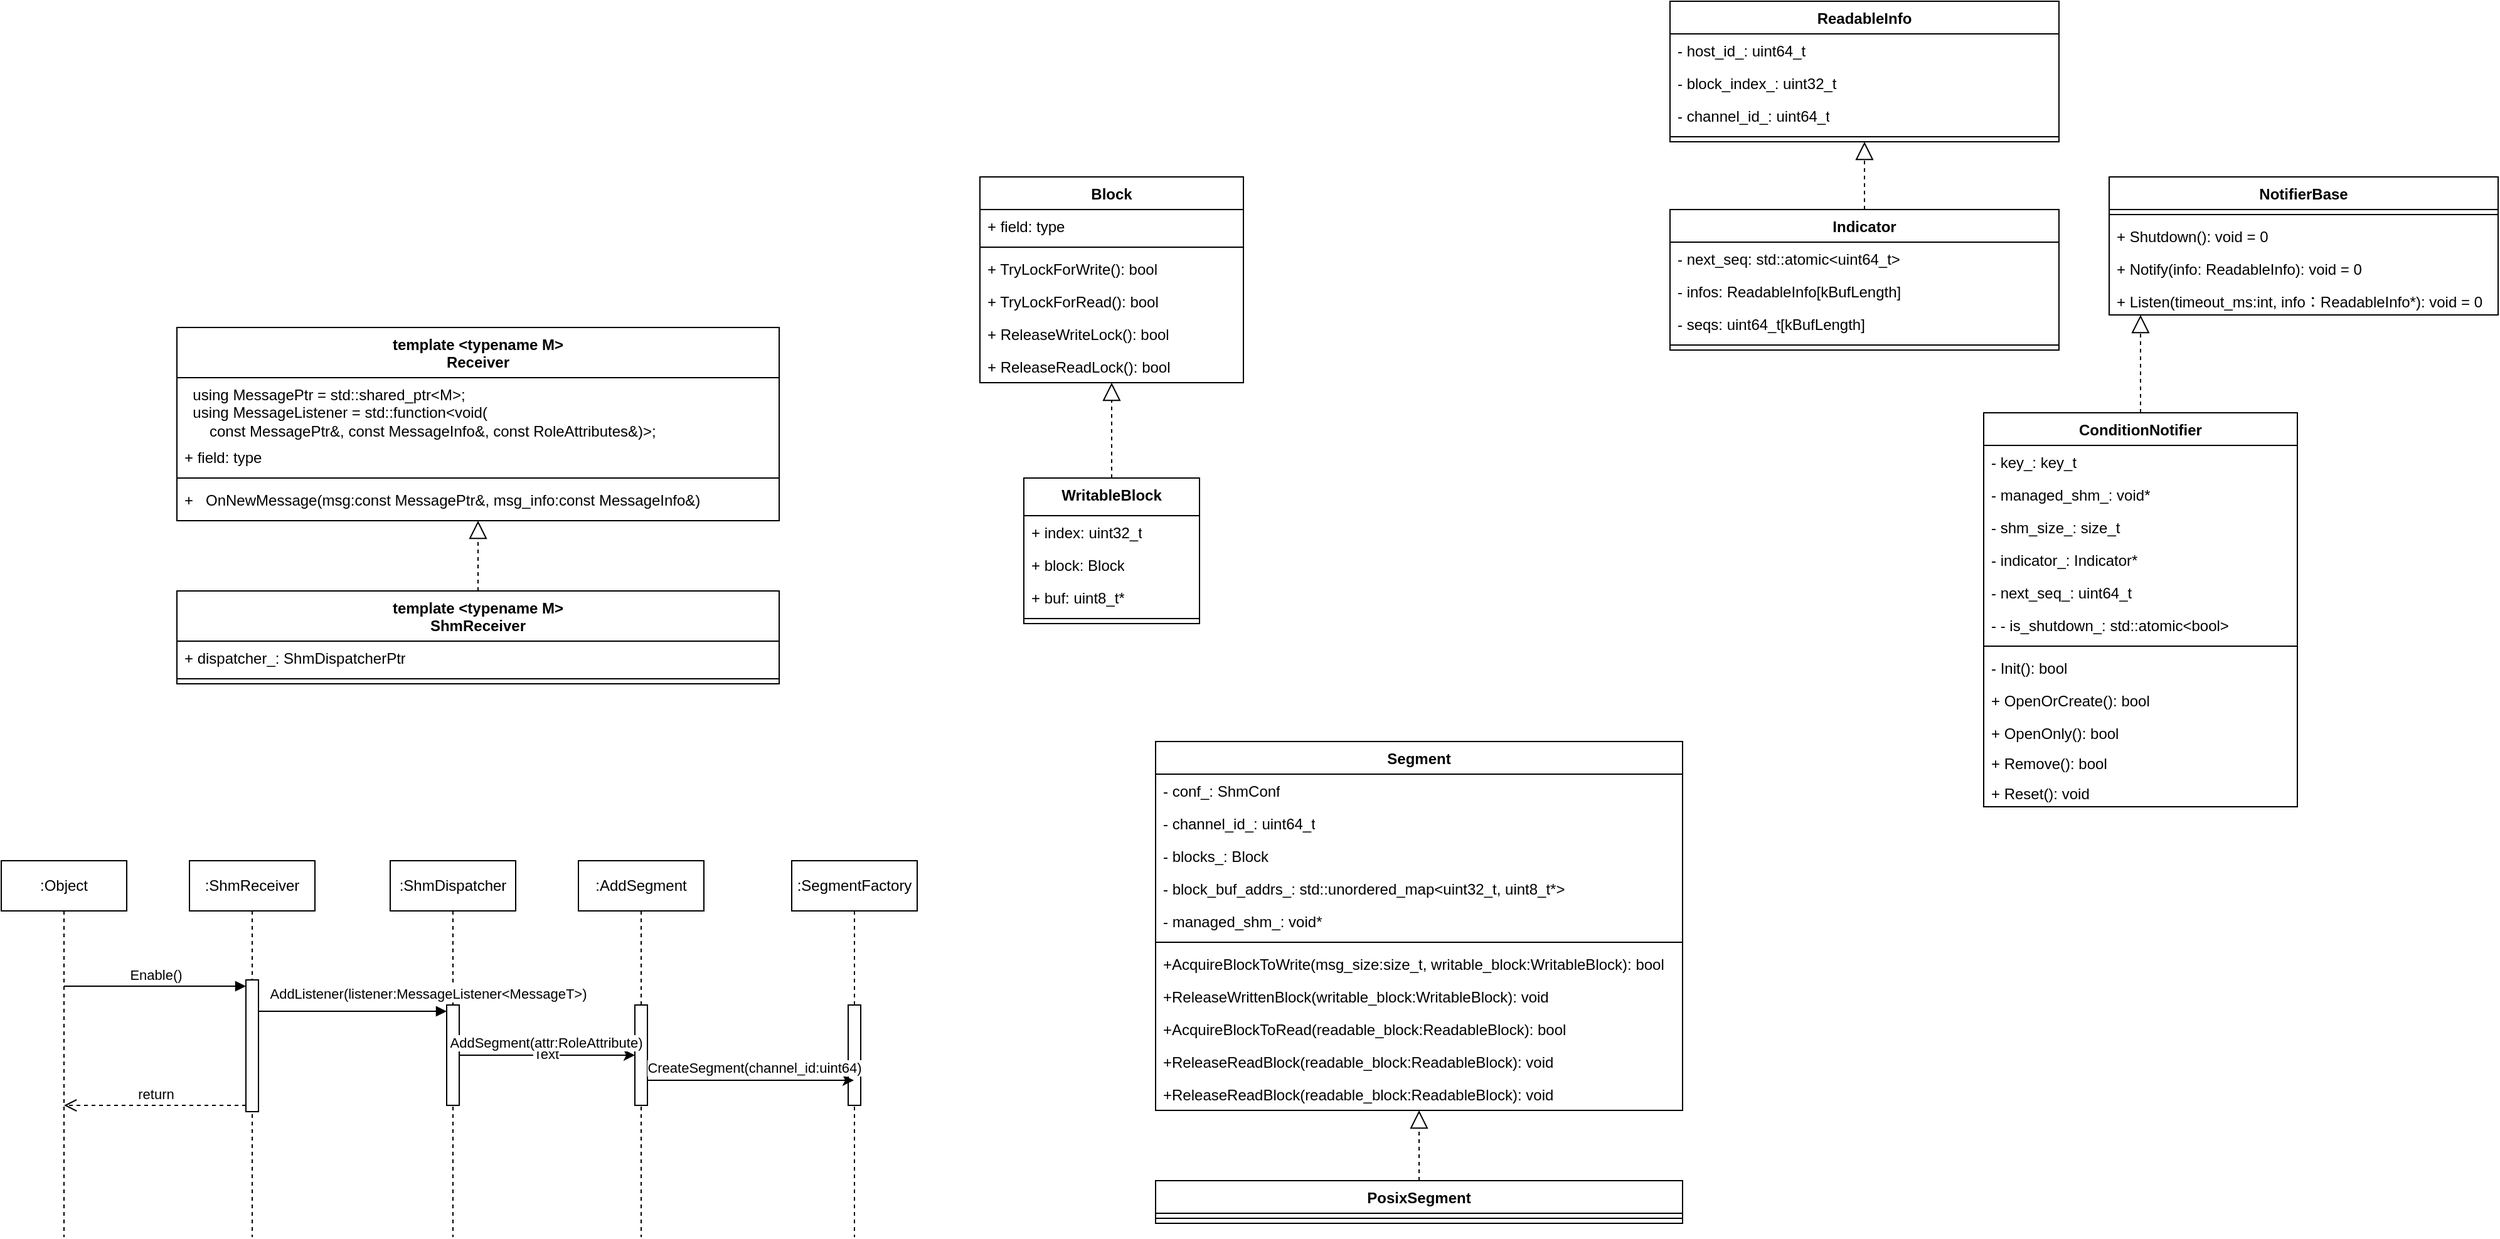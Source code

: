 <mxfile version="22.1.9" type="github">
  <diagram name="第 1 页" id="JhB41wdzhbessd_QbkDU">
    <mxGraphModel dx="567" dy="1469" grid="1" gridSize="10" guides="1" tooltips="1" connect="1" arrows="1" fold="1" page="1" pageScale="1" pageWidth="827" pageHeight="1169" math="0" shadow="0">
      <root>
        <mxCell id="0" />
        <mxCell id="1" parent="0" />
        <mxCell id="TvfbEHWfSeIX3GBcZRCY-2" value="template &amp;lt;typename M&amp;gt;&lt;br&gt;Receiver" style="swimlane;fontStyle=1;align=center;verticalAlign=top;childLayout=stackLayout;horizontal=1;startSize=40;horizontalStack=0;resizeParent=1;resizeParentMax=0;resizeLast=0;collapsible=1;marginBottom=0;whiteSpace=wrap;html=1;" vertex="1" parent="1">
          <mxGeometry x="310" y="160" width="480" height="154" as="geometry" />
        </mxCell>
        <mxCell id="TvfbEHWfSeIX3GBcZRCY-7" value="&lt;div&gt;&amp;nbsp; using MessagePtr = std::shared_ptr&amp;lt;M&amp;gt;;&lt;/div&gt;&lt;div&gt;&amp;nbsp; using MessageListener = std::function&amp;lt;void(&lt;/div&gt;&lt;div&gt;&amp;nbsp; &amp;nbsp; &amp;nbsp; const MessagePtr&amp;amp;, const MessageInfo&amp;amp;, const RoleAttributes&amp;amp;)&amp;gt;;&lt;/div&gt;" style="text;strokeColor=none;fillColor=none;align=left;verticalAlign=top;spacingLeft=4;spacingRight=4;overflow=hidden;rotatable=0;points=[[0,0.5],[1,0.5]];portConstraint=eastwest;whiteSpace=wrap;html=1;" vertex="1" parent="TvfbEHWfSeIX3GBcZRCY-2">
          <mxGeometry y="40" width="480" height="50" as="geometry" />
        </mxCell>
        <mxCell id="TvfbEHWfSeIX3GBcZRCY-3" value="+ field: type" style="text;strokeColor=none;fillColor=none;align=left;verticalAlign=top;spacingLeft=4;spacingRight=4;overflow=hidden;rotatable=0;points=[[0,0.5],[1,0.5]];portConstraint=eastwest;whiteSpace=wrap;html=1;" vertex="1" parent="TvfbEHWfSeIX3GBcZRCY-2">
          <mxGeometry y="90" width="480" height="26" as="geometry" />
        </mxCell>
        <mxCell id="TvfbEHWfSeIX3GBcZRCY-4" value="" style="line;strokeWidth=1;fillColor=none;align=left;verticalAlign=middle;spacingTop=-1;spacingLeft=3;spacingRight=3;rotatable=0;labelPosition=right;points=[];portConstraint=eastwest;strokeColor=inherit;" vertex="1" parent="TvfbEHWfSeIX3GBcZRCY-2">
          <mxGeometry y="116" width="480" height="8" as="geometry" />
        </mxCell>
        <mxCell id="TvfbEHWfSeIX3GBcZRCY-5" value="+&amp;nbsp; &amp;nbsp;OnNewMessage(msg:const MessagePtr&amp;amp;, msg_info:const MessageInfo&amp;amp;)" style="text;strokeColor=none;fillColor=none;align=left;verticalAlign=top;spacingLeft=4;spacingRight=4;overflow=hidden;rotatable=0;points=[[0,0.5],[1,0.5]];portConstraint=eastwest;whiteSpace=wrap;html=1;" vertex="1" parent="TvfbEHWfSeIX3GBcZRCY-2">
          <mxGeometry y="124" width="480" height="30" as="geometry" />
        </mxCell>
        <mxCell id="TvfbEHWfSeIX3GBcZRCY-8" value="template &amp;lt;typename M&amp;gt;&lt;br&gt;ShmReceiver" style="swimlane;fontStyle=1;align=center;verticalAlign=top;childLayout=stackLayout;horizontal=1;startSize=40;horizontalStack=0;resizeParent=1;resizeParentMax=0;resizeLast=0;collapsible=1;marginBottom=0;whiteSpace=wrap;html=1;" vertex="1" parent="1">
          <mxGeometry x="310" y="370" width="480" height="74" as="geometry" />
        </mxCell>
        <mxCell id="TvfbEHWfSeIX3GBcZRCY-10" value="+ dispatcher_: ShmDispatcherPtr" style="text;strokeColor=none;fillColor=none;align=left;verticalAlign=top;spacingLeft=4;spacingRight=4;overflow=hidden;rotatable=0;points=[[0,0.5],[1,0.5]];portConstraint=eastwest;whiteSpace=wrap;html=1;" vertex="1" parent="TvfbEHWfSeIX3GBcZRCY-8">
          <mxGeometry y="40" width="480" height="26" as="geometry" />
        </mxCell>
        <mxCell id="TvfbEHWfSeIX3GBcZRCY-11" value="" style="line;strokeWidth=1;fillColor=none;align=left;verticalAlign=middle;spacingTop=-1;spacingLeft=3;spacingRight=3;rotatable=0;labelPosition=right;points=[];portConstraint=eastwest;strokeColor=inherit;" vertex="1" parent="TvfbEHWfSeIX3GBcZRCY-8">
          <mxGeometry y="66" width="480" height="8" as="geometry" />
        </mxCell>
        <mxCell id="TvfbEHWfSeIX3GBcZRCY-16" value="" style="endArrow=block;dashed=1;endFill=0;endSize=12;html=1;rounded=0;edgeStyle=orthogonalEdgeStyle;" edge="1" parent="1" source="TvfbEHWfSeIX3GBcZRCY-8" target="TvfbEHWfSeIX3GBcZRCY-2">
          <mxGeometry width="160" relative="1" as="geometry">
            <mxPoint x="380" y="470" as="sourcePoint" />
            <mxPoint x="540" y="470" as="targetPoint" />
          </mxGeometry>
        </mxCell>
        <mxCell id="TvfbEHWfSeIX3GBcZRCY-17" value=":ShmReceiver" style="shape=umlLifeline;perimeter=lifelinePerimeter;whiteSpace=wrap;html=1;container=1;dropTarget=0;collapsible=0;recursiveResize=0;outlineConnect=0;portConstraint=eastwest;newEdgeStyle={&quot;curved&quot;:0,&quot;rounded&quot;:0};" vertex="1" parent="1">
          <mxGeometry x="320" y="585" width="100" height="300" as="geometry" />
        </mxCell>
        <mxCell id="TvfbEHWfSeIX3GBcZRCY-19" value="" style="html=1;points=[[0,0,0,0,5],[0,1,0,0,-5],[1,0,0,0,5],[1,1,0,0,-5]];perimeter=orthogonalPerimeter;outlineConnect=0;targetShapes=umlLifeline;portConstraint=eastwest;newEdgeStyle={&quot;curved&quot;:0,&quot;rounded&quot;:0};" vertex="1" parent="TvfbEHWfSeIX3GBcZRCY-17">
          <mxGeometry x="45" y="95" width="10" height="105" as="geometry" />
        </mxCell>
        <mxCell id="TvfbEHWfSeIX3GBcZRCY-18" value=":Object" style="shape=umlLifeline;perimeter=lifelinePerimeter;whiteSpace=wrap;html=1;container=1;dropTarget=0;collapsible=0;recursiveResize=0;outlineConnect=0;portConstraint=eastwest;newEdgeStyle={&quot;curved&quot;:0,&quot;rounded&quot;:0};" vertex="1" parent="1">
          <mxGeometry x="170" y="585" width="100" height="300" as="geometry" />
        </mxCell>
        <mxCell id="TvfbEHWfSeIX3GBcZRCY-20" value="Enable()" style="html=1;verticalAlign=bottom;endArrow=block;curved=0;rounded=0;entryX=0;entryY=0;entryDx=0;entryDy=5;edgeStyle=orthogonalEdgeStyle;" edge="1" target="TvfbEHWfSeIX3GBcZRCY-19" parent="1" source="TvfbEHWfSeIX3GBcZRCY-18">
          <mxGeometry x="0.001" relative="1" as="geometry">
            <mxPoint x="295" y="685" as="sourcePoint" />
            <Array as="points">
              <mxPoint x="260" y="685" />
              <mxPoint x="260" y="685" />
            </Array>
            <mxPoint as="offset" />
          </mxGeometry>
        </mxCell>
        <mxCell id="TvfbEHWfSeIX3GBcZRCY-21" value="return" style="html=1;verticalAlign=bottom;endArrow=open;dashed=1;endSize=8;curved=0;rounded=0;exitX=0;exitY=1;exitDx=0;exitDy=-5;edgeStyle=orthogonalEdgeStyle;" edge="1" source="TvfbEHWfSeIX3GBcZRCY-19" parent="1" target="TvfbEHWfSeIX3GBcZRCY-18">
          <mxGeometry relative="1" as="geometry">
            <mxPoint x="295" y="755" as="targetPoint" />
            <Array as="points">
              <mxPoint x="330" y="780" />
              <mxPoint x="330" y="780" />
            </Array>
          </mxGeometry>
        </mxCell>
        <mxCell id="TvfbEHWfSeIX3GBcZRCY-22" value=":ShmDispatcher" style="shape=umlLifeline;perimeter=lifelinePerimeter;whiteSpace=wrap;html=1;container=1;dropTarget=0;collapsible=0;recursiveResize=0;outlineConnect=0;portConstraint=eastwest;newEdgeStyle={&quot;curved&quot;:0,&quot;rounded&quot;:0};" vertex="1" parent="1">
          <mxGeometry x="480" y="585" width="100" height="300" as="geometry" />
        </mxCell>
        <mxCell id="TvfbEHWfSeIX3GBcZRCY-25" value="" style="html=1;points=[[0,0,0,0,5],[0,1,0,0,-5],[1,0,0,0,5],[1,1,0,0,-5]];perimeter=orthogonalPerimeter;outlineConnect=0;targetShapes=umlLifeline;portConstraint=eastwest;newEdgeStyle={&quot;curved&quot;:0,&quot;rounded&quot;:0};" vertex="1" parent="TvfbEHWfSeIX3GBcZRCY-22">
          <mxGeometry x="45" y="115" width="10" height="80" as="geometry" />
        </mxCell>
        <mxCell id="TvfbEHWfSeIX3GBcZRCY-26" value="AddListener(listener:MessageListener&amp;lt;MessageT&amp;gt;)" style="html=1;verticalAlign=bottom;endArrow=block;curved=0;rounded=0;entryX=0;entryY=0;entryDx=0;entryDy=5;edgeStyle=orthogonalEdgeStyle;" edge="1" target="TvfbEHWfSeIX3GBcZRCY-25" parent="1" source="TvfbEHWfSeIX3GBcZRCY-19">
          <mxGeometry x="0.8" y="5" relative="1" as="geometry">
            <mxPoint x="455" y="705" as="sourcePoint" />
            <Array as="points">
              <mxPoint x="410" y="705" />
              <mxPoint x="410" y="705" />
            </Array>
            <mxPoint as="offset" />
          </mxGeometry>
        </mxCell>
        <mxCell id="TvfbEHWfSeIX3GBcZRCY-28" value="WritableBlock" style="swimlane;fontStyle=1;align=center;verticalAlign=top;childLayout=stackLayout;horizontal=1;startSize=30;horizontalStack=0;resizeParent=1;resizeParentMax=0;resizeLast=0;collapsible=1;marginBottom=0;whiteSpace=wrap;html=1;" vertex="1" parent="1">
          <mxGeometry x="985" y="280" width="140" height="116" as="geometry" />
        </mxCell>
        <mxCell id="TvfbEHWfSeIX3GBcZRCY-29" value="+ index: uint32_t" style="text;strokeColor=none;fillColor=none;align=left;verticalAlign=top;spacingLeft=4;spacingRight=4;overflow=hidden;rotatable=0;points=[[0,0.5],[1,0.5]];portConstraint=eastwest;whiteSpace=wrap;html=1;" vertex="1" parent="TvfbEHWfSeIX3GBcZRCY-28">
          <mxGeometry y="30" width="140" height="26" as="geometry" />
        </mxCell>
        <mxCell id="TvfbEHWfSeIX3GBcZRCY-31" value="+ block: Block" style="text;strokeColor=none;fillColor=none;align=left;verticalAlign=top;spacingLeft=4;spacingRight=4;overflow=hidden;rotatable=0;points=[[0,0.5],[1,0.5]];portConstraint=eastwest;whiteSpace=wrap;html=1;" vertex="1" parent="TvfbEHWfSeIX3GBcZRCY-28">
          <mxGeometry y="56" width="140" height="26" as="geometry" />
        </mxCell>
        <mxCell id="TvfbEHWfSeIX3GBcZRCY-32" value="+ buf: uint8_t*" style="text;strokeColor=none;fillColor=none;align=left;verticalAlign=top;spacingLeft=4;spacingRight=4;overflow=hidden;rotatable=0;points=[[0,0.5],[1,0.5]];portConstraint=eastwest;whiteSpace=wrap;html=1;" vertex="1" parent="TvfbEHWfSeIX3GBcZRCY-28">
          <mxGeometry y="82" width="140" height="26" as="geometry" />
        </mxCell>
        <mxCell id="TvfbEHWfSeIX3GBcZRCY-30" value="" style="line;strokeWidth=1;fillColor=none;align=left;verticalAlign=middle;spacingTop=-1;spacingLeft=3;spacingRight=3;rotatable=0;labelPosition=right;points=[];portConstraint=eastwest;strokeColor=inherit;" vertex="1" parent="TvfbEHWfSeIX3GBcZRCY-28">
          <mxGeometry y="108" width="140" height="8" as="geometry" />
        </mxCell>
        <mxCell id="TvfbEHWfSeIX3GBcZRCY-40" value="Block" style="swimlane;fontStyle=1;align=center;verticalAlign=top;childLayout=stackLayout;horizontal=1;startSize=26;horizontalStack=0;resizeParent=1;resizeParentMax=0;resizeLast=0;collapsible=1;marginBottom=0;whiteSpace=wrap;html=1;" vertex="1" parent="1">
          <mxGeometry x="950" y="40" width="210" height="164" as="geometry" />
        </mxCell>
        <mxCell id="TvfbEHWfSeIX3GBcZRCY-41" value="+ field: type" style="text;strokeColor=none;fillColor=none;align=left;verticalAlign=top;spacingLeft=4;spacingRight=4;overflow=hidden;rotatable=0;points=[[0,0.5],[1,0.5]];portConstraint=eastwest;whiteSpace=wrap;html=1;" vertex="1" parent="TvfbEHWfSeIX3GBcZRCY-40">
          <mxGeometry y="26" width="210" height="26" as="geometry" />
        </mxCell>
        <mxCell id="TvfbEHWfSeIX3GBcZRCY-42" value="" style="line;strokeWidth=1;fillColor=none;align=left;verticalAlign=middle;spacingTop=-1;spacingLeft=3;spacingRight=3;rotatable=0;labelPosition=right;points=[];portConstraint=eastwest;strokeColor=inherit;" vertex="1" parent="TvfbEHWfSeIX3GBcZRCY-40">
          <mxGeometry y="52" width="210" height="8" as="geometry" />
        </mxCell>
        <mxCell id="TvfbEHWfSeIX3GBcZRCY-43" value="+ TryLockForWrite(): bool" style="text;strokeColor=none;fillColor=none;align=left;verticalAlign=top;spacingLeft=4;spacingRight=4;overflow=hidden;rotatable=0;points=[[0,0.5],[1,0.5]];portConstraint=eastwest;whiteSpace=wrap;html=1;" vertex="1" parent="TvfbEHWfSeIX3GBcZRCY-40">
          <mxGeometry y="60" width="210" height="26" as="geometry" />
        </mxCell>
        <mxCell id="TvfbEHWfSeIX3GBcZRCY-44" value="+ TryLockForRead(): bool" style="text;strokeColor=none;fillColor=none;align=left;verticalAlign=top;spacingLeft=4;spacingRight=4;overflow=hidden;rotatable=0;points=[[0,0.5],[1,0.5]];portConstraint=eastwest;whiteSpace=wrap;html=1;" vertex="1" parent="TvfbEHWfSeIX3GBcZRCY-40">
          <mxGeometry y="86" width="210" height="26" as="geometry" />
        </mxCell>
        <mxCell id="TvfbEHWfSeIX3GBcZRCY-45" value="+ ReleaseWriteLock(): bool" style="text;strokeColor=none;fillColor=none;align=left;verticalAlign=top;spacingLeft=4;spacingRight=4;overflow=hidden;rotatable=0;points=[[0,0.5],[1,0.5]];portConstraint=eastwest;whiteSpace=wrap;html=1;" vertex="1" parent="TvfbEHWfSeIX3GBcZRCY-40">
          <mxGeometry y="112" width="210" height="26" as="geometry" />
        </mxCell>
        <mxCell id="TvfbEHWfSeIX3GBcZRCY-46" value="+ ReleaseReadLock(): bool" style="text;strokeColor=none;fillColor=none;align=left;verticalAlign=top;spacingLeft=4;spacingRight=4;overflow=hidden;rotatable=0;points=[[0,0.5],[1,0.5]];portConstraint=eastwest;whiteSpace=wrap;html=1;" vertex="1" parent="TvfbEHWfSeIX3GBcZRCY-40">
          <mxGeometry y="138" width="210" height="26" as="geometry" />
        </mxCell>
        <mxCell id="TvfbEHWfSeIX3GBcZRCY-47" value="" style="endArrow=block;dashed=1;endFill=0;endSize=12;html=1;rounded=0;edgeStyle=orthogonalEdgeStyle;" edge="1" parent="1" source="TvfbEHWfSeIX3GBcZRCY-28" target="TvfbEHWfSeIX3GBcZRCY-40">
          <mxGeometry width="160" relative="1" as="geometry">
            <mxPoint x="1055" y="300" as="sourcePoint" />
            <mxPoint x="990" y="320" as="targetPoint" />
          </mxGeometry>
        </mxCell>
        <mxCell id="TvfbEHWfSeIX3GBcZRCY-48" value=":AddSegment" style="shape=umlLifeline;perimeter=lifelinePerimeter;whiteSpace=wrap;html=1;container=1;dropTarget=0;collapsible=0;recursiveResize=0;outlineConnect=0;portConstraint=eastwest;newEdgeStyle={&quot;curved&quot;:0,&quot;rounded&quot;:0};" vertex="1" parent="1">
          <mxGeometry x="630" y="585" width="100" height="300" as="geometry" />
        </mxCell>
        <mxCell id="TvfbEHWfSeIX3GBcZRCY-49" value="" style="html=1;points=[[0,0,0,0,5],[0,1,0,0,-5],[1,0,0,0,5],[1,1,0,0,-5]];perimeter=orthogonalPerimeter;outlineConnect=0;targetShapes=umlLifeline;portConstraint=eastwest;newEdgeStyle={&quot;curved&quot;:0,&quot;rounded&quot;:0};" vertex="1" parent="TvfbEHWfSeIX3GBcZRCY-48">
          <mxGeometry x="45" y="115" width="10" height="80" as="geometry" />
        </mxCell>
        <mxCell id="TvfbEHWfSeIX3GBcZRCY-50" style="edgeStyle=orthogonalEdgeStyle;rounded=0;orthogonalLoop=1;jettySize=auto;html=1;curved=0;" edge="1" parent="1" source="TvfbEHWfSeIX3GBcZRCY-25" target="TvfbEHWfSeIX3GBcZRCY-49">
          <mxGeometry relative="1" as="geometry">
            <Array as="points" />
          </mxGeometry>
        </mxCell>
        <mxCell id="TvfbEHWfSeIX3GBcZRCY-51" value="1" style="edgeLabel;html=1;align=center;verticalAlign=middle;resizable=0;points=[];" vertex="1" connectable="0" parent="TvfbEHWfSeIX3GBcZRCY-50">
          <mxGeometry x="-0.116" y="2" relative="1" as="geometry">
            <mxPoint as="offset" />
          </mxGeometry>
        </mxCell>
        <mxCell id="TvfbEHWfSeIX3GBcZRCY-52" value="Text" style="edgeLabel;html=1;align=center;verticalAlign=middle;resizable=0;points=[];" vertex="1" connectable="0" parent="TvfbEHWfSeIX3GBcZRCY-50">
          <mxGeometry x="-0.021" y="1" relative="1" as="geometry">
            <mxPoint as="offset" />
          </mxGeometry>
        </mxCell>
        <mxCell id="TvfbEHWfSeIX3GBcZRCY-55" value="AddSegment(attr:RoleAttribute)" style="edgeLabel;html=1;align=center;verticalAlign=middle;resizable=0;points=[];" vertex="1" connectable="0" parent="TvfbEHWfSeIX3GBcZRCY-50">
          <mxGeometry x="-0.021" relative="1" as="geometry">
            <mxPoint y="-10" as="offset" />
          </mxGeometry>
        </mxCell>
        <mxCell id="TvfbEHWfSeIX3GBcZRCY-58" value=":SegmentFactory" style="shape=umlLifeline;perimeter=lifelinePerimeter;whiteSpace=wrap;html=1;container=1;dropTarget=0;collapsible=0;recursiveResize=0;outlineConnect=0;portConstraint=eastwest;newEdgeStyle={&quot;curved&quot;:0,&quot;rounded&quot;:0};" vertex="1" parent="1">
          <mxGeometry x="800" y="585" width="100" height="300" as="geometry" />
        </mxCell>
        <mxCell id="TvfbEHWfSeIX3GBcZRCY-59" value="" style="html=1;points=[[0,0,0,0,5],[0,1,0,0,-5],[1,0,0,0,5],[1,1,0,0,-5]];perimeter=orthogonalPerimeter;outlineConnect=0;targetShapes=umlLifeline;portConstraint=eastwest;newEdgeStyle={&quot;curved&quot;:0,&quot;rounded&quot;:0};" vertex="1" parent="TvfbEHWfSeIX3GBcZRCY-58">
          <mxGeometry x="45" y="115" width="10" height="80" as="geometry" />
        </mxCell>
        <mxCell id="TvfbEHWfSeIX3GBcZRCY-60" style="edgeStyle=orthogonalEdgeStyle;rounded=0;orthogonalLoop=1;jettySize=auto;html=1;curved=0;" edge="1" parent="1" source="TvfbEHWfSeIX3GBcZRCY-49" target="TvfbEHWfSeIX3GBcZRCY-58">
          <mxGeometry relative="1" as="geometry">
            <Array as="points">
              <mxPoint x="720" y="760" />
              <mxPoint x="720" y="760" />
            </Array>
          </mxGeometry>
        </mxCell>
        <mxCell id="TvfbEHWfSeIX3GBcZRCY-61" value="CreateSegment(channel_id:uint64)" style="edgeLabel;html=1;align=center;verticalAlign=middle;resizable=0;points=[];" vertex="1" connectable="0" parent="TvfbEHWfSeIX3GBcZRCY-60">
          <mxGeometry x="0.036" y="2" relative="1" as="geometry">
            <mxPoint y="-8" as="offset" />
          </mxGeometry>
        </mxCell>
        <mxCell id="TvfbEHWfSeIX3GBcZRCY-62" value="Segment" style="swimlane;fontStyle=1;align=center;verticalAlign=top;childLayout=stackLayout;horizontal=1;startSize=26;horizontalStack=0;resizeParent=1;resizeParentMax=0;resizeLast=0;collapsible=1;marginBottom=0;whiteSpace=wrap;html=1;" vertex="1" parent="1">
          <mxGeometry x="1090" y="490" width="420" height="294" as="geometry" />
        </mxCell>
        <mxCell id="TvfbEHWfSeIX3GBcZRCY-63" value="- conf_: ShmConf" style="text;strokeColor=none;fillColor=none;align=left;verticalAlign=top;spacingLeft=4;spacingRight=4;overflow=hidden;rotatable=0;points=[[0,0.5],[1,0.5]];portConstraint=eastwest;whiteSpace=wrap;html=1;" vertex="1" parent="TvfbEHWfSeIX3GBcZRCY-62">
          <mxGeometry y="26" width="420" height="26" as="geometry" />
        </mxCell>
        <mxCell id="TvfbEHWfSeIX3GBcZRCY-70" value="- channel_id_: uint64_t" style="text;strokeColor=none;fillColor=none;align=left;verticalAlign=top;spacingLeft=4;spacingRight=4;overflow=hidden;rotatable=0;points=[[0,0.5],[1,0.5]];portConstraint=eastwest;whiteSpace=wrap;html=1;" vertex="1" parent="TvfbEHWfSeIX3GBcZRCY-62">
          <mxGeometry y="52" width="420" height="26" as="geometry" />
        </mxCell>
        <mxCell id="TvfbEHWfSeIX3GBcZRCY-71" value="- blocks_: Block" style="text;strokeColor=none;fillColor=none;align=left;verticalAlign=top;spacingLeft=4;spacingRight=4;overflow=hidden;rotatable=0;points=[[0,0.5],[1,0.5]];portConstraint=eastwest;whiteSpace=wrap;html=1;" vertex="1" parent="TvfbEHWfSeIX3GBcZRCY-62">
          <mxGeometry y="78" width="420" height="26" as="geometry" />
        </mxCell>
        <mxCell id="TvfbEHWfSeIX3GBcZRCY-72" value="- block_buf_addrs_: std::unordered_map&amp;lt;uint32_t, uint8_t*&amp;gt;" style="text;strokeColor=none;fillColor=none;align=left;verticalAlign=top;spacingLeft=4;spacingRight=4;overflow=hidden;rotatable=0;points=[[0,0.5],[1,0.5]];portConstraint=eastwest;whiteSpace=wrap;html=1;" vertex="1" parent="TvfbEHWfSeIX3GBcZRCY-62">
          <mxGeometry y="104" width="420" height="26" as="geometry" />
        </mxCell>
        <mxCell id="TvfbEHWfSeIX3GBcZRCY-73" value="- managed_shm_: void*" style="text;strokeColor=none;fillColor=none;align=left;verticalAlign=top;spacingLeft=4;spacingRight=4;overflow=hidden;rotatable=0;points=[[0,0.5],[1,0.5]];portConstraint=eastwest;whiteSpace=wrap;html=1;" vertex="1" parent="TvfbEHWfSeIX3GBcZRCY-62">
          <mxGeometry y="130" width="420" height="26" as="geometry" />
        </mxCell>
        <mxCell id="TvfbEHWfSeIX3GBcZRCY-64" value="" style="line;strokeWidth=1;fillColor=none;align=left;verticalAlign=middle;spacingTop=-1;spacingLeft=3;spacingRight=3;rotatable=0;labelPosition=right;points=[];portConstraint=eastwest;strokeColor=inherit;" vertex="1" parent="TvfbEHWfSeIX3GBcZRCY-62">
          <mxGeometry y="156" width="420" height="8" as="geometry" />
        </mxCell>
        <mxCell id="TvfbEHWfSeIX3GBcZRCY-65" value="+AcquireBlockToWrite(msg_size:size_t, writable_block:WritableBlock):&amp;nbsp;bool" style="text;strokeColor=none;fillColor=none;align=left;verticalAlign=top;spacingLeft=4;spacingRight=4;overflow=hidden;rotatable=0;points=[[0,0.5],[1,0.5]];portConstraint=eastwest;whiteSpace=wrap;html=1;" vertex="1" parent="TvfbEHWfSeIX3GBcZRCY-62">
          <mxGeometry y="164" width="420" height="26" as="geometry" />
        </mxCell>
        <mxCell id="TvfbEHWfSeIX3GBcZRCY-66" value="+ReleaseWrittenBlock(writable_block:WritableBlock): void" style="text;strokeColor=none;fillColor=none;align=left;verticalAlign=top;spacingLeft=4;spacingRight=4;overflow=hidden;rotatable=0;points=[[0,0.5],[1,0.5]];portConstraint=eastwest;whiteSpace=wrap;html=1;" vertex="1" parent="TvfbEHWfSeIX3GBcZRCY-62">
          <mxGeometry y="190" width="420" height="26" as="geometry" />
        </mxCell>
        <mxCell id="TvfbEHWfSeIX3GBcZRCY-67" value="+AcquireBlockToRead(readable_block:ReadableBlock):&amp;nbsp;bool" style="text;strokeColor=none;fillColor=none;align=left;verticalAlign=top;spacingLeft=4;spacingRight=4;overflow=hidden;rotatable=0;points=[[0,0.5],[1,0.5]];portConstraint=eastwest;whiteSpace=wrap;html=1;" vertex="1" parent="TvfbEHWfSeIX3GBcZRCY-62">
          <mxGeometry y="216" width="420" height="26" as="geometry" />
        </mxCell>
        <mxCell id="TvfbEHWfSeIX3GBcZRCY-68" value="+ReleaseReadBlock(readable_block:ReadableBlock): void" style="text;strokeColor=none;fillColor=none;align=left;verticalAlign=top;spacingLeft=4;spacingRight=4;overflow=hidden;rotatable=0;points=[[0,0.5],[1,0.5]];portConstraint=eastwest;whiteSpace=wrap;html=1;" vertex="1" parent="TvfbEHWfSeIX3GBcZRCY-62">
          <mxGeometry y="242" width="420" height="26" as="geometry" />
        </mxCell>
        <mxCell id="TvfbEHWfSeIX3GBcZRCY-69" value="+ReleaseReadBlock(readable_block:ReadableBlock): void" style="text;strokeColor=none;fillColor=none;align=left;verticalAlign=top;spacingLeft=4;spacingRight=4;overflow=hidden;rotatable=0;points=[[0,0.5],[1,0.5]];portConstraint=eastwest;whiteSpace=wrap;html=1;" vertex="1" parent="TvfbEHWfSeIX3GBcZRCY-62">
          <mxGeometry y="268" width="420" height="26" as="geometry" />
        </mxCell>
        <mxCell id="TvfbEHWfSeIX3GBcZRCY-74" value="PosixSegment" style="swimlane;fontStyle=1;align=center;verticalAlign=top;childLayout=stackLayout;horizontal=1;startSize=26;horizontalStack=0;resizeParent=1;resizeParentMax=0;resizeLast=0;collapsible=1;marginBottom=0;whiteSpace=wrap;html=1;" vertex="1" parent="1">
          <mxGeometry x="1090" y="840" width="420" height="34" as="geometry" />
        </mxCell>
        <mxCell id="TvfbEHWfSeIX3GBcZRCY-80" value="" style="line;strokeWidth=1;fillColor=none;align=left;verticalAlign=middle;spacingTop=-1;spacingLeft=3;spacingRight=3;rotatable=0;labelPosition=right;points=[];portConstraint=eastwest;strokeColor=inherit;" vertex="1" parent="TvfbEHWfSeIX3GBcZRCY-74">
          <mxGeometry y="26" width="420" height="8" as="geometry" />
        </mxCell>
        <mxCell id="TvfbEHWfSeIX3GBcZRCY-86" value="" style="endArrow=block;dashed=1;endFill=0;endSize=12;html=1;rounded=0;edgeStyle=orthogonalEdgeStyle;" edge="1" parent="1" source="TvfbEHWfSeIX3GBcZRCY-74" target="TvfbEHWfSeIX3GBcZRCY-62">
          <mxGeometry width="160" relative="1" as="geometry">
            <mxPoint x="1180" y="810" as="sourcePoint" />
            <mxPoint x="1340" y="810" as="targetPoint" />
          </mxGeometry>
        </mxCell>
        <mxCell id="TvfbEHWfSeIX3GBcZRCY-87" value="NotifierBase" style="swimlane;fontStyle=1;align=center;verticalAlign=top;childLayout=stackLayout;horizontal=1;startSize=26;horizontalStack=0;resizeParent=1;resizeParentMax=0;resizeLast=0;collapsible=1;marginBottom=0;whiteSpace=wrap;html=1;" vertex="1" parent="1">
          <mxGeometry x="1850" y="40" width="310" height="110" as="geometry" />
        </mxCell>
        <mxCell id="TvfbEHWfSeIX3GBcZRCY-89" value="" style="line;strokeWidth=1;fillColor=none;align=left;verticalAlign=middle;spacingTop=-1;spacingLeft=3;spacingRight=3;rotatable=0;labelPosition=right;points=[];portConstraint=eastwest;strokeColor=inherit;" vertex="1" parent="TvfbEHWfSeIX3GBcZRCY-87">
          <mxGeometry y="26" width="310" height="8" as="geometry" />
        </mxCell>
        <mxCell id="TvfbEHWfSeIX3GBcZRCY-90" value="+ Shutdown(): void = 0" style="text;strokeColor=none;fillColor=none;align=left;verticalAlign=top;spacingLeft=4;spacingRight=4;overflow=hidden;rotatable=0;points=[[0,0.5],[1,0.5]];portConstraint=eastwest;whiteSpace=wrap;html=1;" vertex="1" parent="TvfbEHWfSeIX3GBcZRCY-87">
          <mxGeometry y="34" width="310" height="26" as="geometry" />
        </mxCell>
        <mxCell id="TvfbEHWfSeIX3GBcZRCY-91" value="+ Notify(info: ReadableInfo): void = 0" style="text;strokeColor=none;fillColor=none;align=left;verticalAlign=top;spacingLeft=4;spacingRight=4;overflow=hidden;rotatable=0;points=[[0,0.5],[1,0.5]];portConstraint=eastwest;whiteSpace=wrap;html=1;" vertex="1" parent="TvfbEHWfSeIX3GBcZRCY-87">
          <mxGeometry y="60" width="310" height="26" as="geometry" />
        </mxCell>
        <mxCell id="TvfbEHWfSeIX3GBcZRCY-92" value="+ Listen(timeout_ms:int, info：ReadableInfo*): void = 0" style="text;strokeColor=none;fillColor=none;align=left;verticalAlign=top;spacingLeft=4;spacingRight=4;overflow=hidden;rotatable=0;points=[[0,0.5],[1,0.5]];portConstraint=eastwest;whiteSpace=wrap;html=1;" vertex="1" parent="TvfbEHWfSeIX3GBcZRCY-87">
          <mxGeometry y="86" width="310" height="24" as="geometry" />
        </mxCell>
        <mxCell id="TvfbEHWfSeIX3GBcZRCY-93" value="ConditionNotifier" style="swimlane;fontStyle=1;align=center;verticalAlign=top;childLayout=stackLayout;horizontal=1;startSize=26;horizontalStack=0;resizeParent=1;resizeParentMax=0;resizeLast=0;collapsible=1;marginBottom=0;whiteSpace=wrap;html=1;" vertex="1" parent="1">
          <mxGeometry x="1750" y="228" width="250" height="314" as="geometry" />
        </mxCell>
        <mxCell id="TvfbEHWfSeIX3GBcZRCY-95" value="- key_: key_t" style="text;strokeColor=none;fillColor=none;align=left;verticalAlign=top;spacingLeft=4;spacingRight=4;overflow=hidden;rotatable=0;points=[[0,0.5],[1,0.5]];portConstraint=eastwest;whiteSpace=wrap;html=1;" vertex="1" parent="TvfbEHWfSeIX3GBcZRCY-93">
          <mxGeometry y="26" width="250" height="26" as="geometry" />
        </mxCell>
        <mxCell id="TvfbEHWfSeIX3GBcZRCY-107" value="- managed_shm_: void*" style="text;strokeColor=none;fillColor=none;align=left;verticalAlign=top;spacingLeft=4;spacingRight=4;overflow=hidden;rotatable=0;points=[[0,0.5],[1,0.5]];portConstraint=eastwest;whiteSpace=wrap;html=1;" vertex="1" parent="TvfbEHWfSeIX3GBcZRCY-93">
          <mxGeometry y="52" width="250" height="26" as="geometry" />
        </mxCell>
        <mxCell id="TvfbEHWfSeIX3GBcZRCY-108" value="- shm_size_:&amp;nbsp;size_t" style="text;strokeColor=none;fillColor=none;align=left;verticalAlign=top;spacingLeft=4;spacingRight=4;overflow=hidden;rotatable=0;points=[[0,0.5],[1,0.5]];portConstraint=eastwest;whiteSpace=wrap;html=1;" vertex="1" parent="TvfbEHWfSeIX3GBcZRCY-93">
          <mxGeometry y="78" width="250" height="26" as="geometry" />
        </mxCell>
        <mxCell id="TvfbEHWfSeIX3GBcZRCY-109" value="- indicator_:&amp;nbsp;Indicator*" style="text;strokeColor=none;fillColor=none;align=left;verticalAlign=top;spacingLeft=4;spacingRight=4;overflow=hidden;rotatable=0;points=[[0,0.5],[1,0.5]];portConstraint=eastwest;whiteSpace=wrap;html=1;" vertex="1" parent="TvfbEHWfSeIX3GBcZRCY-93">
          <mxGeometry y="104" width="250" height="26" as="geometry" />
        </mxCell>
        <mxCell id="TvfbEHWfSeIX3GBcZRCY-125" value="- next_seq_:&amp;nbsp;uint64_t" style="text;strokeColor=none;fillColor=none;align=left;verticalAlign=top;spacingLeft=4;spacingRight=4;overflow=hidden;rotatable=0;points=[[0,0.5],[1,0.5]];portConstraint=eastwest;whiteSpace=wrap;html=1;" vertex="1" parent="TvfbEHWfSeIX3GBcZRCY-93">
          <mxGeometry y="130" width="250" height="26" as="geometry" />
        </mxCell>
        <mxCell id="TvfbEHWfSeIX3GBcZRCY-126" value="- - is_shutdown_:&amp;nbsp;std::atomic&amp;lt;bool&amp;gt;" style="text;strokeColor=none;fillColor=none;align=left;verticalAlign=top;spacingLeft=4;spacingRight=4;overflow=hidden;rotatable=0;points=[[0,0.5],[1,0.5]];portConstraint=eastwest;whiteSpace=wrap;html=1;" vertex="1" parent="TvfbEHWfSeIX3GBcZRCY-93">
          <mxGeometry y="156" width="250" height="26" as="geometry" />
        </mxCell>
        <mxCell id="TvfbEHWfSeIX3GBcZRCY-94" value="" style="line;strokeWidth=1;fillColor=none;align=left;verticalAlign=middle;spacingTop=-1;spacingLeft=3;spacingRight=3;rotatable=0;labelPosition=right;points=[];portConstraint=eastwest;strokeColor=inherit;" vertex="1" parent="TvfbEHWfSeIX3GBcZRCY-93">
          <mxGeometry y="182" width="250" height="8" as="geometry" />
        </mxCell>
        <mxCell id="TvfbEHWfSeIX3GBcZRCY-106" value="- Init(): bool" style="text;strokeColor=none;fillColor=none;align=left;verticalAlign=top;spacingLeft=4;spacingRight=4;overflow=hidden;rotatable=0;points=[[0,0.5],[1,0.5]];portConstraint=eastwest;whiteSpace=wrap;html=1;" vertex="1" parent="TvfbEHWfSeIX3GBcZRCY-93">
          <mxGeometry y="190" width="250" height="26" as="geometry" />
        </mxCell>
        <mxCell id="TvfbEHWfSeIX3GBcZRCY-96" value="+ OpenOrCreate(): bool" style="text;strokeColor=none;fillColor=none;align=left;verticalAlign=top;spacingLeft=4;spacingRight=4;overflow=hidden;rotatable=0;points=[[0,0.5],[1,0.5]];portConstraint=eastwest;whiteSpace=wrap;html=1;" vertex="1" parent="TvfbEHWfSeIX3GBcZRCY-93">
          <mxGeometry y="216" width="250" height="26" as="geometry" />
        </mxCell>
        <mxCell id="TvfbEHWfSeIX3GBcZRCY-104" value="+ OpenOnly(): bool" style="text;strokeColor=none;fillColor=none;align=left;verticalAlign=top;spacingLeft=4;spacingRight=4;overflow=hidden;rotatable=0;points=[[0,0.5],[1,0.5]];portConstraint=eastwest;whiteSpace=wrap;html=1;" vertex="1" parent="TvfbEHWfSeIX3GBcZRCY-93">
          <mxGeometry y="242" width="250" height="24" as="geometry" />
        </mxCell>
        <mxCell id="TvfbEHWfSeIX3GBcZRCY-97" value="+ Remove(): bool" style="text;strokeColor=none;fillColor=none;align=left;verticalAlign=top;spacingLeft=4;spacingRight=4;overflow=hidden;rotatable=0;points=[[0,0.5],[1,0.5]];portConstraint=eastwest;whiteSpace=wrap;html=1;" vertex="1" parent="TvfbEHWfSeIX3GBcZRCY-93">
          <mxGeometry y="266" width="250" height="24" as="geometry" />
        </mxCell>
        <mxCell id="TvfbEHWfSeIX3GBcZRCY-105" value="+ Reset(): void" style="text;strokeColor=none;fillColor=none;align=left;verticalAlign=top;spacingLeft=4;spacingRight=4;overflow=hidden;rotatable=0;points=[[0,0.5],[1,0.5]];portConstraint=eastwest;whiteSpace=wrap;html=1;" vertex="1" parent="TvfbEHWfSeIX3GBcZRCY-93">
          <mxGeometry y="290" width="250" height="24" as="geometry" />
        </mxCell>
        <mxCell id="TvfbEHWfSeIX3GBcZRCY-103" value="" style="endArrow=block;dashed=1;endFill=0;endSize=12;html=1;rounded=0;edgeStyle=orthogonalEdgeStyle;" edge="1" parent="1" source="TvfbEHWfSeIX3GBcZRCY-93" target="TvfbEHWfSeIX3GBcZRCY-87">
          <mxGeometry width="160" relative="1" as="geometry">
            <mxPoint x="1710" y="220" as="sourcePoint" />
            <mxPoint x="1870" y="220" as="targetPoint" />
            <Array as="points">
              <mxPoint x="1880" y="230" />
              <mxPoint x="1880" y="230" />
            </Array>
          </mxGeometry>
        </mxCell>
        <mxCell id="TvfbEHWfSeIX3GBcZRCY-110" value="Indicator" style="swimlane;fontStyle=1;align=center;verticalAlign=top;childLayout=stackLayout;horizontal=1;startSize=26;horizontalStack=0;resizeParent=1;resizeParentMax=0;resizeLast=0;collapsible=1;marginBottom=0;whiteSpace=wrap;html=1;" vertex="1" parent="1">
          <mxGeometry x="1500" y="66" width="310" height="112" as="geometry" />
        </mxCell>
        <mxCell id="TvfbEHWfSeIX3GBcZRCY-115" value="- next_seq:&amp;nbsp;std::atomic&amp;lt;uint64_t&amp;gt;" style="text;strokeColor=none;fillColor=none;align=left;verticalAlign=top;spacingLeft=4;spacingRight=4;overflow=hidden;rotatable=0;points=[[0,0.5],[1,0.5]];portConstraint=eastwest;whiteSpace=wrap;html=1;" vertex="1" parent="TvfbEHWfSeIX3GBcZRCY-110">
          <mxGeometry y="26" width="310" height="26" as="geometry" />
        </mxCell>
        <mxCell id="TvfbEHWfSeIX3GBcZRCY-116" value="- infos:&amp;nbsp;ReadableInfo[kBufLength]" style="text;strokeColor=none;fillColor=none;align=left;verticalAlign=top;spacingLeft=4;spacingRight=4;overflow=hidden;rotatable=0;points=[[0,0.5],[1,0.5]];portConstraint=eastwest;whiteSpace=wrap;html=1;" vertex="1" parent="TvfbEHWfSeIX3GBcZRCY-110">
          <mxGeometry y="52" width="310" height="26" as="geometry" />
        </mxCell>
        <mxCell id="TvfbEHWfSeIX3GBcZRCY-122" value="- seqs:&amp;nbsp;uint64_t[kBufLength]" style="text;strokeColor=none;fillColor=none;align=left;verticalAlign=top;spacingLeft=4;spacingRight=4;overflow=hidden;rotatable=0;points=[[0,0.5],[1,0.5]];portConstraint=eastwest;whiteSpace=wrap;html=1;" vertex="1" parent="TvfbEHWfSeIX3GBcZRCY-110">
          <mxGeometry y="78" width="310" height="26" as="geometry" />
        </mxCell>
        <mxCell id="TvfbEHWfSeIX3GBcZRCY-111" value="" style="line;strokeWidth=1;fillColor=none;align=left;verticalAlign=middle;spacingTop=-1;spacingLeft=3;spacingRight=3;rotatable=0;labelPosition=right;points=[];portConstraint=eastwest;strokeColor=inherit;" vertex="1" parent="TvfbEHWfSeIX3GBcZRCY-110">
          <mxGeometry y="104" width="310" height="8" as="geometry" />
        </mxCell>
        <mxCell id="TvfbEHWfSeIX3GBcZRCY-117" value="ReadableInfo" style="swimlane;fontStyle=1;align=center;verticalAlign=top;childLayout=stackLayout;horizontal=1;startSize=26;horizontalStack=0;resizeParent=1;resizeParentMax=0;resizeLast=0;collapsible=1;marginBottom=0;whiteSpace=wrap;html=1;" vertex="1" parent="1">
          <mxGeometry x="1500" y="-100" width="310" height="112" as="geometry" />
        </mxCell>
        <mxCell id="TvfbEHWfSeIX3GBcZRCY-118" value="- host_id_:&amp;nbsp;uint64_t" style="text;strokeColor=none;fillColor=none;align=left;verticalAlign=top;spacingLeft=4;spacingRight=4;overflow=hidden;rotatable=0;points=[[0,0.5],[1,0.5]];portConstraint=eastwest;whiteSpace=wrap;html=1;" vertex="1" parent="TvfbEHWfSeIX3GBcZRCY-117">
          <mxGeometry y="26" width="310" height="26" as="geometry" />
        </mxCell>
        <mxCell id="TvfbEHWfSeIX3GBcZRCY-119" value="- block_index_:&amp;nbsp;uint32_t" style="text;strokeColor=none;fillColor=none;align=left;verticalAlign=top;spacingLeft=4;spacingRight=4;overflow=hidden;rotatable=0;points=[[0,0.5],[1,0.5]];portConstraint=eastwest;whiteSpace=wrap;html=1;" vertex="1" parent="TvfbEHWfSeIX3GBcZRCY-117">
          <mxGeometry y="52" width="310" height="26" as="geometry" />
        </mxCell>
        <mxCell id="TvfbEHWfSeIX3GBcZRCY-121" value="- channel_id_:&amp;nbsp;uint64_t" style="text;strokeColor=none;fillColor=none;align=left;verticalAlign=top;spacingLeft=4;spacingRight=4;overflow=hidden;rotatable=0;points=[[0,0.5],[1,0.5]];portConstraint=eastwest;whiteSpace=wrap;html=1;" vertex="1" parent="TvfbEHWfSeIX3GBcZRCY-117">
          <mxGeometry y="78" width="310" height="26" as="geometry" />
        </mxCell>
        <mxCell id="TvfbEHWfSeIX3GBcZRCY-120" value="" style="line;strokeWidth=1;fillColor=none;align=left;verticalAlign=middle;spacingTop=-1;spacingLeft=3;spacingRight=3;rotatable=0;labelPosition=right;points=[];portConstraint=eastwest;strokeColor=inherit;" vertex="1" parent="TvfbEHWfSeIX3GBcZRCY-117">
          <mxGeometry y="104" width="310" height="8" as="geometry" />
        </mxCell>
        <mxCell id="TvfbEHWfSeIX3GBcZRCY-124" value="" style="endArrow=block;dashed=1;endFill=0;endSize=12;html=1;rounded=0;edgeStyle=orthogonalEdgeStyle;" edge="1" parent="1" source="TvfbEHWfSeIX3GBcZRCY-110" target="TvfbEHWfSeIX3GBcZRCY-117">
          <mxGeometry width="160" relative="1" as="geometry">
            <mxPoint x="1520" y="40" as="sourcePoint" />
            <mxPoint x="1680" y="40" as="targetPoint" />
          </mxGeometry>
        </mxCell>
      </root>
    </mxGraphModel>
  </diagram>
</mxfile>
